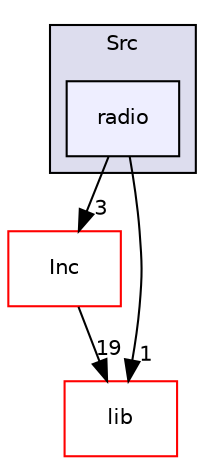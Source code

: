 digraph "/home/developer/robocup-firmware/robot/control/Src/radio" {
  compound=true
  node [ fontsize="10", fontname="Helvetica"];
  edge [ labelfontsize="10", labelfontname="Helvetica"];
  subgraph clusterdir_14914f564013f1239c8dda9339169d9f {
    graph [ bgcolor="#ddddee", pencolor="black", label="Src" fontname="Helvetica", fontsize="10", URL="dir_14914f564013f1239c8dda9339169d9f.html"]
  dir_2ae3d76814c5ad106deb27b6ea2404ad [shape=box, label="radio", style="filled", fillcolor="#eeeeff", pencolor="black", URL="dir_2ae3d76814c5ad106deb27b6ea2404ad.html"];
  }
  dir_fd52124c4ca61b3c99db413ceca9f983 [shape=box label="Inc" fillcolor="white" style="filled" color="red" URL="dir_fd52124c4ca61b3c99db413ceca9f983.html"];
  dir_bce75092e74c8e5afefc19c24a06f395 [shape=box label="lib" fillcolor="white" style="filled" color="red" URL="dir_bce75092e74c8e5afefc19c24a06f395.html"];
  dir_2ae3d76814c5ad106deb27b6ea2404ad->dir_fd52124c4ca61b3c99db413ceca9f983 [headlabel="3", labeldistance=1.5 headhref="dir_000011_000004.html"];
  dir_2ae3d76814c5ad106deb27b6ea2404ad->dir_bce75092e74c8e5afefc19c24a06f395 [headlabel="1", labeldistance=1.5 headhref="dir_000011_000013.html"];
  dir_fd52124c4ca61b3c99db413ceca9f983->dir_bce75092e74c8e5afefc19c24a06f395 [headlabel="19", labeldistance=1.5 headhref="dir_000004_000013.html"];
}
